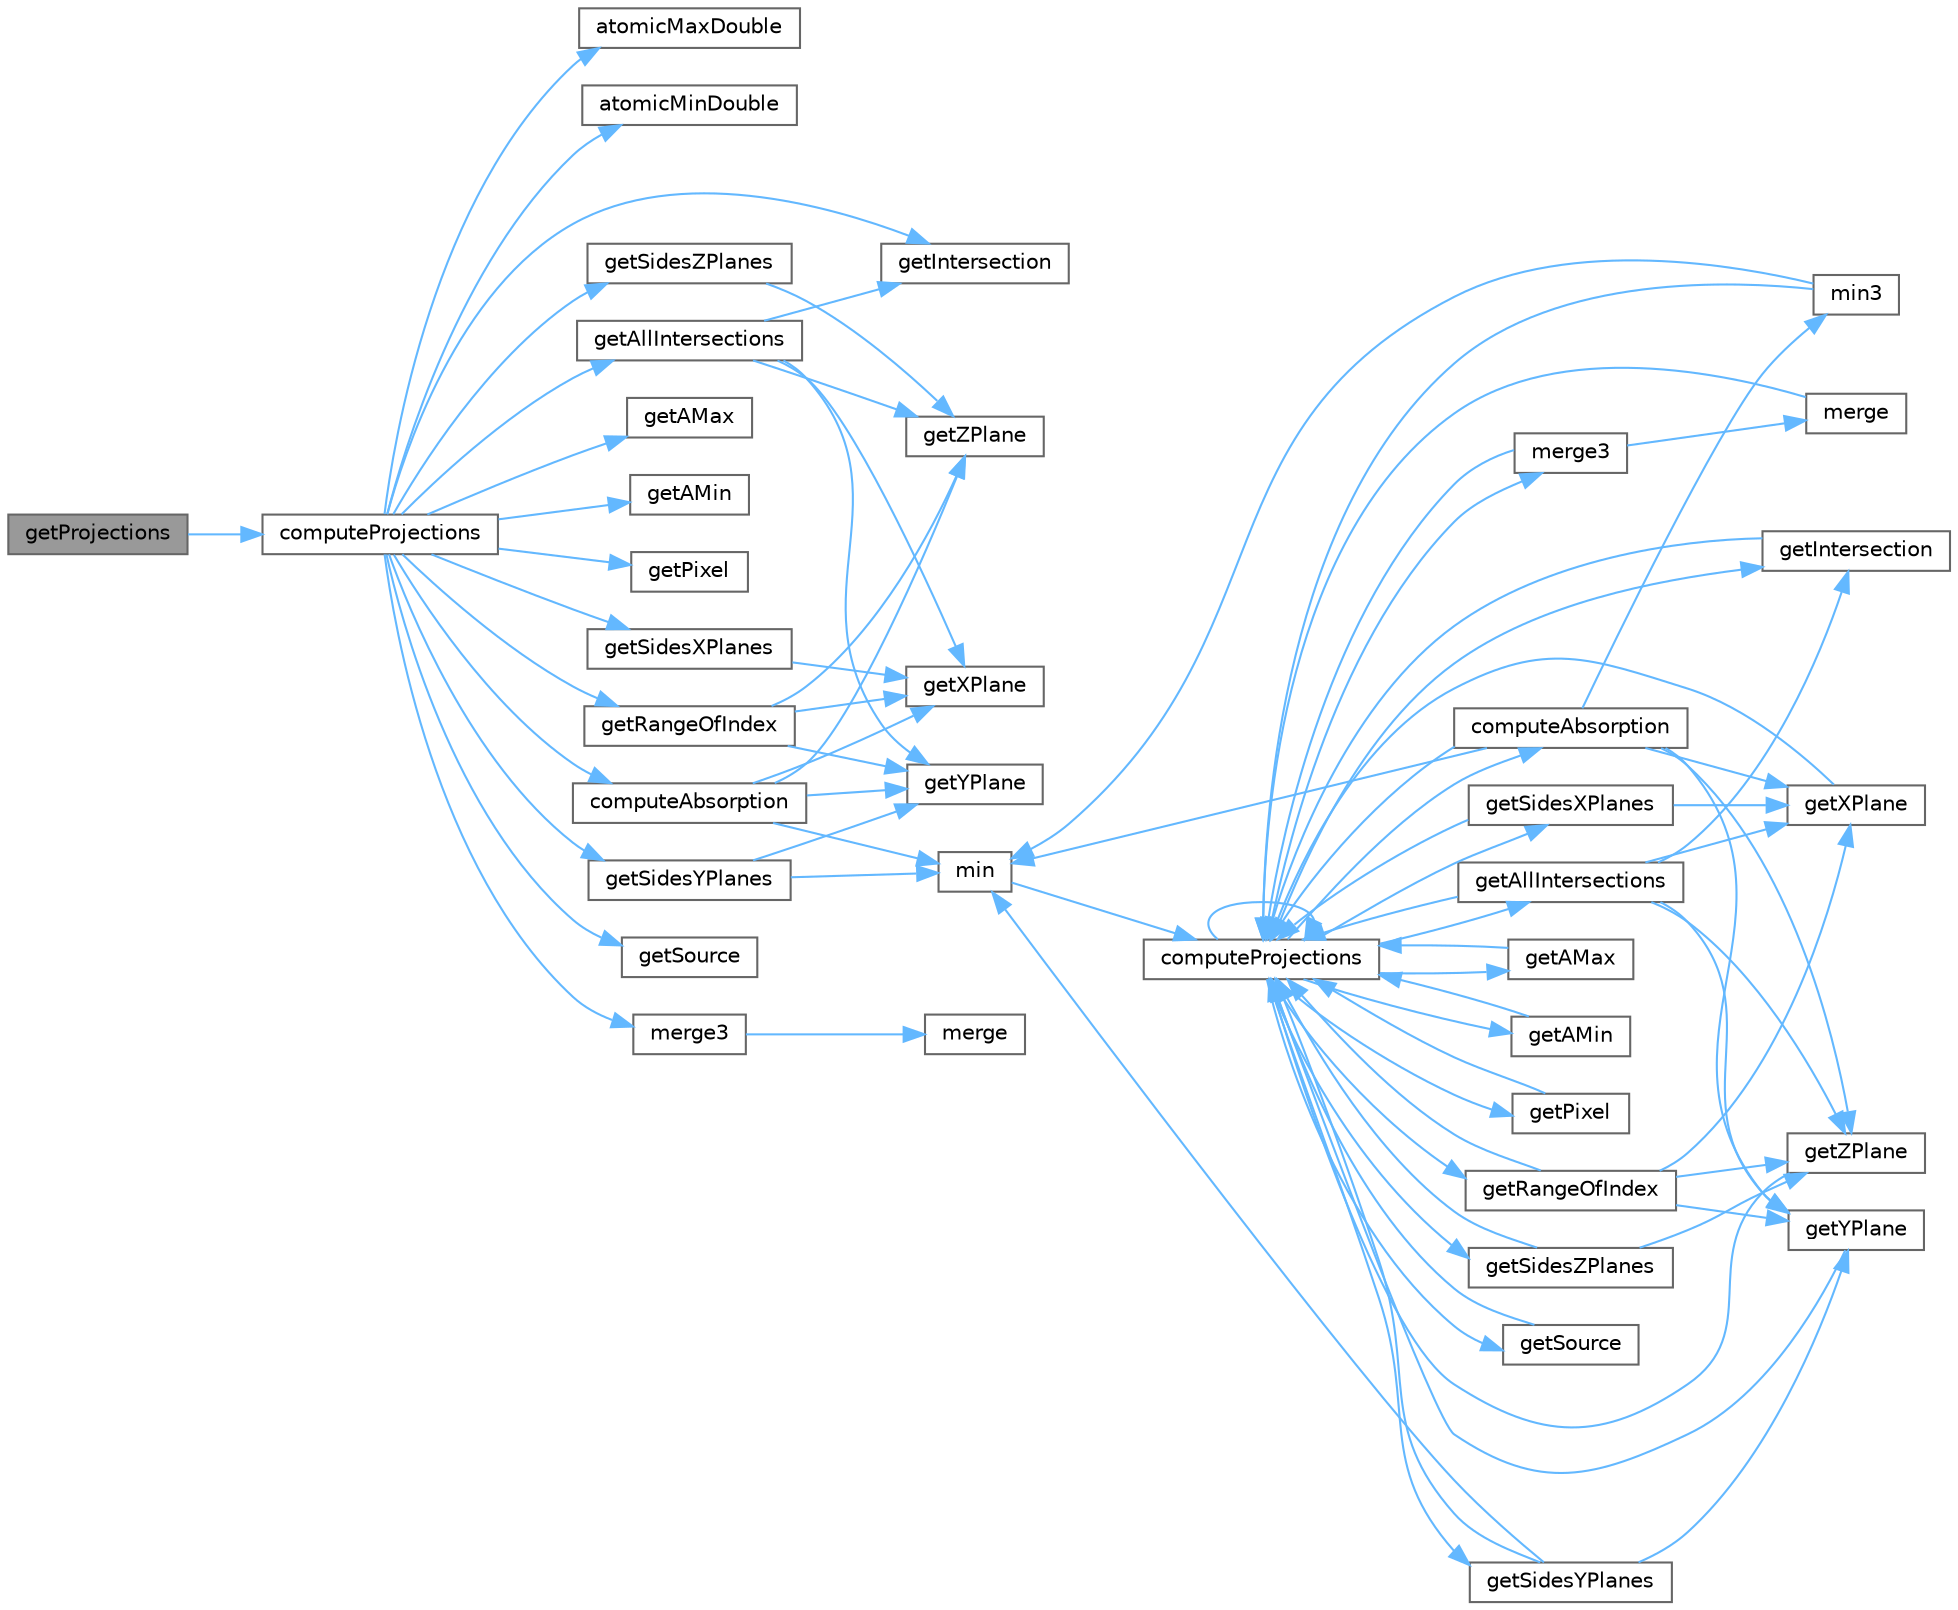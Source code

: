 digraph "getProjections"
{
 // LATEX_PDF_SIZE
  bgcolor="transparent";
  edge [fontname=Helvetica,fontsize=10,labelfontname=Helvetica,labelfontsize=10];
  node [fontname=Helvetica,fontsize=10,shape=box,height=0.2,width=0.4];
  rankdir="LR";
  Node1 [id="Node000001",label="getProjections",height=0.2,width=0.4,color="gray40", fillcolor="grey60", style="filled", fontcolor="black",tooltip="Computes the projection of a sub-section of the object into the detector for each source position."];
  Node1 -> Node2 [id="edge1_Node000001_Node000002",color="steelblue1",style="solid",tooltip=" "];
  Node2 [id="Node000002",label="computeProjections",height=0.2,width=0.4,color="grey40", fillcolor="white", style="filled",URL="$cuda-projection_8cu.html#a0fe2179fc4d60666b24402053c4fb3e3",tooltip="Computes the projection of a sub-section of the object into the detector for each source position on ..."];
  Node2 -> Node3 [id="edge2_Node000002_Node000003",color="steelblue1",style="solid",tooltip=" "];
  Node3 [id="Node000003",label="atomicMaxDouble",height=0.2,width=0.4,color="grey40", fillcolor="white", style="filled",URL="$cuda-projection_8cu.html#a3fd79c0584c62772fe1d567661aa0027",tooltip="Atomically sets addr value to value if it is greater."];
  Node2 -> Node4 [id="edge3_Node000002_Node000004",color="steelblue1",style="solid",tooltip=" "];
  Node4 [id="Node000004",label="atomicMinDouble",height=0.2,width=0.4,color="grey40", fillcolor="white", style="filled",URL="$cuda-projection_8cu.html#af64aeee4fe94fa937cbce91f5d34890d",tooltip="Atomically sets addr value to value if it is lower."];
  Node2 -> Node5 [id="edge4_Node000002_Node000005",color="steelblue1",style="solid",tooltip=" "];
  Node5 [id="Node000005",label="computeAbsorption",height=0.2,width=0.4,color="grey40", fillcolor="white", style="filled",URL="$cuda-projection_8cu.html#a86c152fa93089970e65e0aa8288f2cd4",tooltip="Computes the projection attenuation of the radiological path of a ray."];
  Node5 -> Node6 [id="edge5_Node000005_Node000006",color="steelblue1",style="solid",tooltip=" "];
  Node6 [id="Node000006",label="getXPlane",height=0.2,width=0.4,color="grey40", fillcolor="white", style="filled",URL="$cuda-projection_8cu.html#aa71204182baf78f56be2c28c0e885d97",tooltip="Computes the coordinate of a plane parallel relative to the YZ plane."];
  Node5 -> Node7 [id="edge6_Node000005_Node000007",color="steelblue1",style="solid",tooltip=" "];
  Node7 [id="Node000007",label="getYPlane",height=0.2,width=0.4,color="grey40", fillcolor="white", style="filled",URL="$cuda-projection_8cu.html#a9c4b397a7a49b711b4454349dbdde4ec",tooltip="Computes the coordinate of a plane parallel relative to the XZ plane."];
  Node5 -> Node8 [id="edge7_Node000005_Node000008",color="steelblue1",style="solid",tooltip=" "];
  Node8 [id="Node000008",label="getZPlane",height=0.2,width=0.4,color="grey40", fillcolor="white", style="filled",URL="$cuda-projection_8cu.html#a95748e2db982494ed58f55796f63767f",tooltip="Computes the coordinate of a plane parallel relative to the XY plane."];
  Node5 -> Node9 [id="edge8_Node000005_Node000009",color="steelblue1",style="solid",tooltip=" "];
  Node9 [id="Node000009",label="min",height=0.2,width=0.4,color="grey40", fillcolor="white", style="filled",URL="$omp-projection_8c.html#abd8bbcfabb3ddef2ccaafb9928a37b95",tooltip="Computes the minimum value between a and b."];
  Node9 -> Node10 [id="edge9_Node000009_Node000010",color="steelblue1",style="solid",tooltip=" "];
  Node10 [id="Node000010",label="computeProjections",height=0.2,width=0.4,color="grey40", fillcolor="white", style="filled",URL="$omp-projection_8c.html#a91c1483b31c2632b85f0f2d08e4be10a",tooltip="Computes the projection of a sub-section of the object into the detector for each source position."];
  Node10 -> Node11 [id="edge10_Node000010_Node000011",color="steelblue1",style="solid",tooltip=" "];
  Node11 [id="Node000011",label="computeAbsorption",height=0.2,width=0.4,color="grey40", fillcolor="white", style="filled",URL="$omp-projection_8c.html#ae3cde07607db3e42464648645ab82a5d",tooltip="Computes the projection attenuation of the radiological path of a ray."];
  Node11 -> Node10 [id="edge11_Node000011_Node000010",color="steelblue1",style="solid",tooltip=" "];
  Node11 -> Node12 [id="edge12_Node000011_Node000012",color="steelblue1",style="solid",tooltip=" "];
  Node12 [id="Node000012",label="getXPlane",height=0.2,width=0.4,color="grey40", fillcolor="white", style="filled",URL="$omp-projection_8c.html#a62994646d9adde2ff95ca4428a069d9b",tooltip="Computes the coordinate of a plane parallel relative to the YZ plane."];
  Node12 -> Node10 [id="edge13_Node000012_Node000010",color="steelblue1",style="solid",tooltip=" "];
  Node11 -> Node13 [id="edge14_Node000011_Node000013",color="steelblue1",style="solid",tooltip=" "];
  Node13 [id="Node000013",label="getYPlane",height=0.2,width=0.4,color="grey40", fillcolor="white", style="filled",URL="$omp-projection_8c.html#aefc902c2cb6a15330e6fe28c9d2787c4",tooltip="Computes the coordinate of a plane parallel relative to the XZ plane."];
  Node13 -> Node10 [id="edge15_Node000013_Node000010",color="steelblue1",style="solid",tooltip=" "];
  Node11 -> Node14 [id="edge16_Node000011_Node000014",color="steelblue1",style="solid",tooltip=" "];
  Node14 [id="Node000014",label="getZPlane",height=0.2,width=0.4,color="grey40", fillcolor="white", style="filled",URL="$omp-projection_8c.html#a5543176b9f6cb0cf343a5ac1222f105c",tooltip="Computes the coordinate of a plane parallel relative to the XY plane."];
  Node14 -> Node10 [id="edge17_Node000014_Node000010",color="steelblue1",style="solid",tooltip=" "];
  Node11 -> Node9 [id="edge18_Node000011_Node000009",color="steelblue1",style="solid",tooltip=" "];
  Node11 -> Node15 [id="edge19_Node000011_Node000015",color="steelblue1",style="solid",tooltip=" "];
  Node15 [id="Node000015",label="min3",height=0.2,width=0.4,color="grey40", fillcolor="white", style="filled",URL="$omp-projection_8c.html#a242710ffc6c186821800ab581fc06174",tooltip="Computes the minimum value between a, b and c."];
  Node15 -> Node10 [id="edge20_Node000015_Node000010",color="steelblue1",style="solid",tooltip=" "];
  Node15 -> Node9 [id="edge21_Node000015_Node000009",color="steelblue1",style="solid",tooltip=" "];
  Node10 -> Node10 [id="edge22_Node000010_Node000010",color="steelblue1",style="solid",tooltip=" "];
  Node10 -> Node16 [id="edge23_Node000010_Node000016",color="steelblue1",style="solid",tooltip=" "];
  Node16 [id="Node000016",label="getAllIntersections",height=0.2,width=0.4,color="grey40", fillcolor="white", style="filled",URL="$omp-projection_8c.html#a5f51f5f74280e59e6dabea0ab4c2763b",tooltip="Computes the coordinates of the planes necessary to compute the intersections with the ray...."];
  Node16 -> Node10 [id="edge24_Node000016_Node000010",color="steelblue1",style="solid",tooltip=" "];
  Node16 -> Node17 [id="edge25_Node000016_Node000017",color="steelblue1",style="solid",tooltip=" "];
  Node17 [id="Node000017",label="getIntersection",height=0.2,width=0.4,color="grey40", fillcolor="white", style="filled",URL="$omp-projection_8c.html#a149a948293e53a037a1765c09ff71913",tooltip="Computes the the intersections between a ray and a set of planes."];
  Node17 -> Node10 [id="edge26_Node000017_Node000010",color="steelblue1",style="solid",tooltip=" "];
  Node16 -> Node12 [id="edge27_Node000016_Node000012",color="steelblue1",style="solid",tooltip=" "];
  Node16 -> Node13 [id="edge28_Node000016_Node000013",color="steelblue1",style="solid",tooltip=" "];
  Node16 -> Node14 [id="edge29_Node000016_Node000014",color="steelblue1",style="solid",tooltip=" "];
  Node10 -> Node18 [id="edge30_Node000010_Node000018",color="steelblue1",style="solid",tooltip=" "];
  Node18 [id="Node000018",label="getAMax",height=0.2,width=0.4,color="grey40", fillcolor="white", style="filled",URL="$omp-projection_8c.html#a285a0e4db4eb6abb181dd66dde16967d",tooltip="Computes the maximum parametric value a, representing the last intersection between ray and object."];
  Node18 -> Node10 [id="edge31_Node000018_Node000010",color="steelblue1",style="solid",tooltip=" "];
  Node10 -> Node19 [id="edge32_Node000010_Node000019",color="steelblue1",style="solid",tooltip=" "];
  Node19 [id="Node000019",label="getAMin",height=0.2,width=0.4,color="grey40", fillcolor="white", style="filled",URL="$omp-projection_8c.html#ab2c8fbc0bba7b91a3b9ffc8967ace715",tooltip="Computes the minimum parametric value a, representing the fist intersection between ray and object."];
  Node19 -> Node10 [id="edge33_Node000019_Node000010",color="steelblue1",style="solid",tooltip=" "];
  Node10 -> Node17 [id="edge34_Node000010_Node000017",color="steelblue1",style="solid",tooltip=" "];
  Node10 -> Node20 [id="edge35_Node000010_Node000020",color="steelblue1",style="solid",tooltip=" "];
  Node20 [id="Node000020",label="getPixel",height=0.2,width=0.4,color="grey40", fillcolor="white", style="filled",URL="$omp-projection_8c.html#a317aa107523bef48ac57d23d5efb84b0",tooltip="Retrieves the cartesian coordinates of a unit of the detector."];
  Node20 -> Node10 [id="edge36_Node000020_Node000010",color="steelblue1",style="solid",tooltip=" "];
  Node10 -> Node21 [id="edge37_Node000010_Node000021",color="steelblue1",style="solid",tooltip=" "];
  Node21 [id="Node000021",label="getRangeOfIndex",height=0.2,width=0.4,color="grey40", fillcolor="white", style="filled",URL="$omp-projection_8c.html#a92b78df62ad30990062a3e28546383ff",tooltip="Retrieves the range of parametric values of the planes."];
  Node21 -> Node10 [id="edge38_Node000021_Node000010",color="steelblue1",style="solid",tooltip=" "];
  Node21 -> Node12 [id="edge39_Node000021_Node000012",color="steelblue1",style="solid",tooltip=" "];
  Node21 -> Node13 [id="edge40_Node000021_Node000013",color="steelblue1",style="solid",tooltip=" "];
  Node21 -> Node14 [id="edge41_Node000021_Node000014",color="steelblue1",style="solid",tooltip=" "];
  Node10 -> Node22 [id="edge42_Node000010_Node000022",color="steelblue1",style="solid",tooltip=" "];
  Node22 [id="Node000022",label="getSidesXPlanes",height=0.2,width=0.4,color="grey40", fillcolor="white", style="filled",URL="$omp-projection_8c.html#a73161354b820cd053340e3c34ce89deb",tooltip="Computes a coordinate of the two planes of the object's sides orthogonal to the x axis."];
  Node22 -> Node10 [id="edge43_Node000022_Node000010",color="steelblue1",style="solid",tooltip=" "];
  Node22 -> Node12 [id="edge44_Node000022_Node000012",color="steelblue1",style="solid",tooltip=" "];
  Node10 -> Node23 [id="edge45_Node000010_Node000023",color="steelblue1",style="solid",tooltip=" "];
  Node23 [id="Node000023",label="getSidesYPlanes",height=0.2,width=0.4,color="grey40", fillcolor="white", style="filled",URL="$omp-projection_8c.html#ab15a86e6f3f3dea877a3b26c27057cad",tooltip="Computes a coordinate of the two planes of the object's sides orthogonal to the y axis."];
  Node23 -> Node10 [id="edge46_Node000023_Node000010",color="steelblue1",style="solid",tooltip=" "];
  Node23 -> Node13 [id="edge47_Node000023_Node000013",color="steelblue1",style="solid",tooltip=" "];
  Node23 -> Node9 [id="edge48_Node000023_Node000009",color="steelblue1",style="solid",tooltip=" "];
  Node10 -> Node24 [id="edge49_Node000010_Node000024",color="steelblue1",style="solid",tooltip=" "];
  Node24 [id="Node000024",label="getSidesZPlanes",height=0.2,width=0.4,color="grey40", fillcolor="white", style="filled",URL="$omp-projection_8c.html#a3505bc3d55ded9158d98b4571924fc7b",tooltip="Computes a coordinate of the two planes of the object's sides orthogonal to the z axis."];
  Node24 -> Node10 [id="edge50_Node000024_Node000010",color="steelblue1",style="solid",tooltip=" "];
  Node24 -> Node14 [id="edge51_Node000024_Node000014",color="steelblue1",style="solid",tooltip=" "];
  Node10 -> Node25 [id="edge52_Node000010_Node000025",color="steelblue1",style="solid",tooltip=" "];
  Node25 [id="Node000025",label="getSource",height=0.2,width=0.4,color="grey40", fillcolor="white", style="filled",URL="$omp-projection_8c.html#a35b227d2c53e8ecd95c97ccdea905846",tooltip="Retrieves the cartesian coordinates of the source."];
  Node25 -> Node10 [id="edge53_Node000025_Node000010",color="steelblue1",style="solid",tooltip=" "];
  Node10 -> Node26 [id="edge54_Node000010_Node000026",color="steelblue1",style="solid",tooltip=" "];
  Node26 [id="Node000026",label="merge3",height=0.2,width=0.4,color="grey40", fillcolor="white", style="filled",URL="$omp-projection_8c.html#a8cf884d6fd46566644a22199397575d1",tooltip="Merges three sorted arrays into one single sorted array."];
  Node26 -> Node10 [id="edge55_Node000026_Node000010",color="steelblue1",style="solid",tooltip=" "];
  Node26 -> Node27 [id="edge56_Node000026_Node000027",color="steelblue1",style="solid",tooltip=" "];
  Node27 [id="Node000027",label="merge",height=0.2,width=0.4,color="grey40", fillcolor="white", style="filled",URL="$omp-projection_8c.html#af9298b6d30c4c2dd6463bbb435a18863",tooltip="Merges two sorted arrays into one single sorted array."];
  Node27 -> Node10 [id="edge57_Node000027_Node000010",color="steelblue1",style="solid",tooltip=" "];
  Node2 -> Node28 [id="edge58_Node000002_Node000028",color="steelblue1",style="solid",tooltip=" "];
  Node28 [id="Node000028",label="getAllIntersections",height=0.2,width=0.4,color="grey40", fillcolor="white", style="filled",URL="$cuda-projection_8cu.html#a50f01ebb23a5a11e0415848289a4671a",tooltip="Computes the coordinates of the planes necessary to compute the intersections with the ray...."];
  Node28 -> Node29 [id="edge59_Node000028_Node000029",color="steelblue1",style="solid",tooltip=" "];
  Node29 [id="Node000029",label="getIntersection",height=0.2,width=0.4,color="grey40", fillcolor="white", style="filled",URL="$cuda-projection_8cu.html#a365207302d4241079acaa1e4a4fe436a",tooltip="Computes the the intersections between a ray and a set of planes."];
  Node28 -> Node6 [id="edge60_Node000028_Node000006",color="steelblue1",style="solid",tooltip=" "];
  Node28 -> Node7 [id="edge61_Node000028_Node000007",color="steelblue1",style="solid",tooltip=" "];
  Node28 -> Node8 [id="edge62_Node000028_Node000008",color="steelblue1",style="solid",tooltip=" "];
  Node2 -> Node30 [id="edge63_Node000002_Node000030",color="steelblue1",style="solid",tooltip=" "];
  Node30 [id="Node000030",label="getAMax",height=0.2,width=0.4,color="grey40", fillcolor="white", style="filled",URL="$cuda-projection_8cu.html#a0b492e4d9766ca0aecb27a2309cedd82",tooltip="Computes the maximum parametric value a, representing the last intersection between ray and object."];
  Node2 -> Node31 [id="edge64_Node000002_Node000031",color="steelblue1",style="solid",tooltip=" "];
  Node31 [id="Node000031",label="getAMin",height=0.2,width=0.4,color="grey40", fillcolor="white", style="filled",URL="$cuda-projection_8cu.html#ab564f003c08f9d99df3a58154f713d86",tooltip="Computes the minimum parametric value a, representing the fist intersection between ray and object."];
  Node2 -> Node29 [id="edge65_Node000002_Node000029",color="steelblue1",style="solid",tooltip=" "];
  Node2 -> Node32 [id="edge66_Node000002_Node000032",color="steelblue1",style="solid",tooltip=" "];
  Node32 [id="Node000032",label="getPixel",height=0.2,width=0.4,color="grey40", fillcolor="white", style="filled",URL="$cuda-projection_8cu.html#ad75bada33863f5db8c25c0558f63139a",tooltip="Retrieves the cartesian coordinates of a unit of the detector."];
  Node2 -> Node33 [id="edge67_Node000002_Node000033",color="steelblue1",style="solid",tooltip=" "];
  Node33 [id="Node000033",label="getRangeOfIndex",height=0.2,width=0.4,color="grey40", fillcolor="white", style="filled",URL="$cuda-projection_8cu.html#ab2563934c69e461c3a8ba90e0ab118e2",tooltip="Retrieves the range of parametric values of the planes."];
  Node33 -> Node6 [id="edge68_Node000033_Node000006",color="steelblue1",style="solid",tooltip=" "];
  Node33 -> Node7 [id="edge69_Node000033_Node000007",color="steelblue1",style="solid",tooltip=" "];
  Node33 -> Node8 [id="edge70_Node000033_Node000008",color="steelblue1",style="solid",tooltip=" "];
  Node2 -> Node34 [id="edge71_Node000002_Node000034",color="steelblue1",style="solid",tooltip=" "];
  Node34 [id="Node000034",label="getSidesXPlanes",height=0.2,width=0.4,color="grey40", fillcolor="white", style="filled",URL="$cuda-projection_8cu.html#a9679628dbb6a5a86eef0ed7113779866",tooltip="Computes a coordinate of the two planes of the object's sides orthogonal to the x axis."];
  Node34 -> Node6 [id="edge72_Node000034_Node000006",color="steelblue1",style="solid",tooltip=" "];
  Node2 -> Node35 [id="edge73_Node000002_Node000035",color="steelblue1",style="solid",tooltip=" "];
  Node35 [id="Node000035",label="getSidesYPlanes",height=0.2,width=0.4,color="grey40", fillcolor="white", style="filled",URL="$cuda-projection_8cu.html#a9e6685e4908ebe3f8b31594802077550",tooltip="Computes a coordinate of the two planes of the object's sides orthogonal to the y axis."];
  Node35 -> Node7 [id="edge74_Node000035_Node000007",color="steelblue1",style="solid",tooltip=" "];
  Node35 -> Node9 [id="edge75_Node000035_Node000009",color="steelblue1",style="solid",tooltip=" "];
  Node2 -> Node36 [id="edge76_Node000002_Node000036",color="steelblue1",style="solid",tooltip=" "];
  Node36 [id="Node000036",label="getSidesZPlanes",height=0.2,width=0.4,color="grey40", fillcolor="white", style="filled",URL="$cuda-projection_8cu.html#a9ab6bf86dca446ff347d134f29fcd4ff",tooltip="Computes a coordinate of the two planes of the object's sides orthogonal to the z axis."];
  Node36 -> Node8 [id="edge77_Node000036_Node000008",color="steelblue1",style="solid",tooltip=" "];
  Node2 -> Node37 [id="edge78_Node000002_Node000037",color="steelblue1",style="solid",tooltip=" "];
  Node37 [id="Node000037",label="getSource",height=0.2,width=0.4,color="grey40", fillcolor="white", style="filled",URL="$cuda-projection_8cu.html#aed6bba963f1f5414e1b45d465a3e81bf",tooltip="Retrieves the cartesian coordinates of the source."];
  Node2 -> Node38 [id="edge79_Node000002_Node000038",color="steelblue1",style="solid",tooltip=" "];
  Node38 [id="Node000038",label="merge3",height=0.2,width=0.4,color="grey40", fillcolor="white", style="filled",URL="$cuda-projection_8cu.html#ab99297fbf84a168273c1ad59722db520",tooltip="Merges three sorted arrays into one single sorted array."];
  Node38 -> Node39 [id="edge80_Node000038_Node000039",color="steelblue1",style="solid",tooltip=" "];
  Node39 [id="Node000039",label="merge",height=0.2,width=0.4,color="grey40", fillcolor="white", style="filled",URL="$cuda-projection_8cu.html#a50349fb3c229827224d1ecba795bc47c",tooltip="Merges two sorted arrays into one single sorted array."];
}
